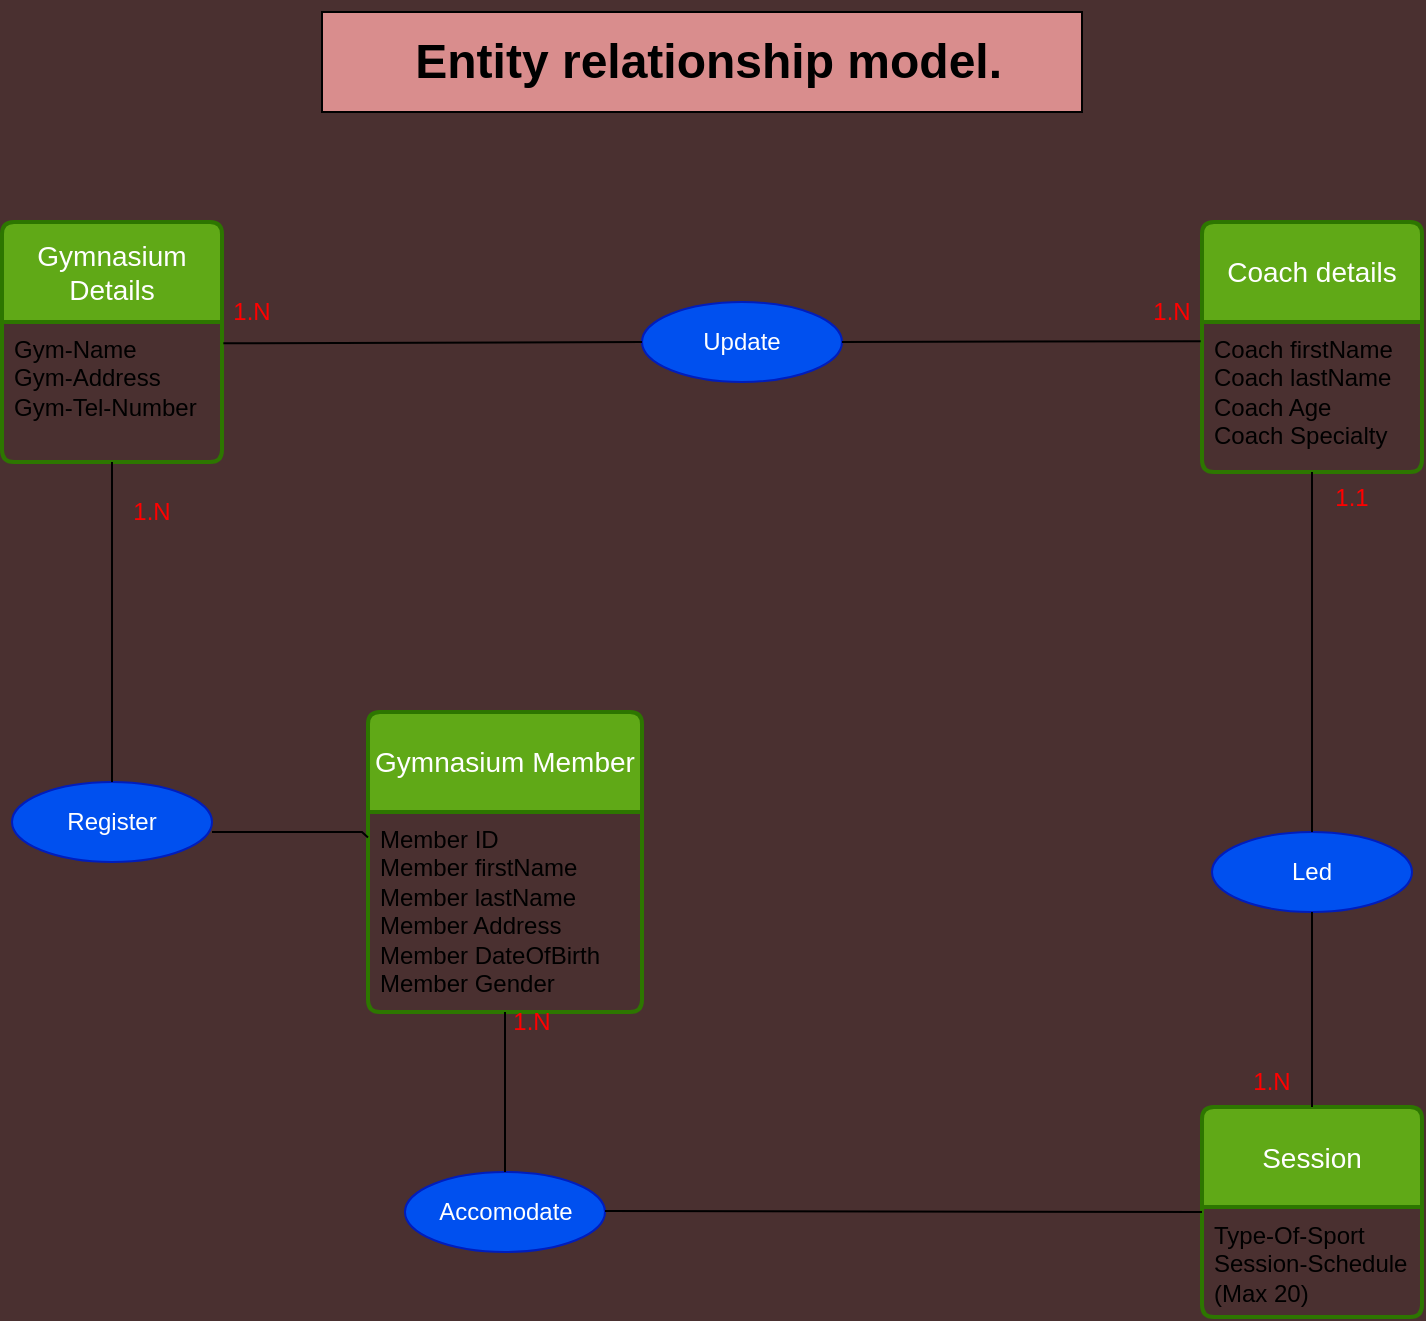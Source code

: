 <mxfile version="21.3.2" type="device">
  <diagram name="Page-1" id="dZoML2Zx6l9P9O03ALmX">
    <mxGraphModel dx="1134" dy="640" grid="1" gridSize="10" guides="1" tooltips="1" connect="1" arrows="1" fold="1" page="1" pageScale="1" pageWidth="850" pageHeight="1100" background="#4A3030" math="0" shadow="0">
      <root>
        <mxCell id="0" />
        <mxCell id="1" parent="0" />
        <mxCell id="tdB0jzjdTTwLOLydOA40-1" value="Gymnasium Details" style="swimlane;childLayout=stackLayout;horizontal=1;startSize=50;horizontalStack=0;rounded=1;fontSize=14;fontStyle=0;strokeWidth=2;resizeParent=0;resizeLast=1;shadow=0;dashed=0;align=center;arcSize=4;whiteSpace=wrap;html=1;fillColor=#60a917;fontColor=#ffffff;strokeColor=#2D7600;" parent="1" vertex="1">
          <mxGeometry x="30" y="235" width="110" height="120" as="geometry" />
        </mxCell>
        <mxCell id="tdB0jzjdTTwLOLydOA40-2" value="Gym-Name&lt;br&gt;Gym-Address&lt;br&gt;Gym-Tel-Number" style="align=left;strokeColor=none;fillColor=none;spacingLeft=4;fontSize=12;verticalAlign=top;resizable=0;rotatable=0;part=1;html=1;rounded=1;" parent="tdB0jzjdTTwLOLydOA40-1" vertex="1">
          <mxGeometry y="50" width="110" height="70" as="geometry" />
        </mxCell>
        <mxCell id="tdB0jzjdTTwLOLydOA40-3" value="Register" style="ellipse;whiteSpace=wrap;html=1;align=center;rounded=1;fillColor=#0050ef;fontColor=#ffffff;strokeColor=#001DBC;" parent="1" vertex="1">
          <mxGeometry x="35" y="515" width="100" height="40" as="geometry" />
        </mxCell>
        <mxCell id="tdB0jzjdTTwLOLydOA40-15" value="&lt;font color=&quot;#ff0000&quot;&gt;1.N&lt;/font&gt;" style="whiteSpace=wrap;html=1;align=center;rounded=1;strokeColor=none;fillColor=none;" parent="1" vertex="1">
          <mxGeometry x="140" y="260" width="30" height="40" as="geometry" />
        </mxCell>
        <mxCell id="tdB0jzjdTTwLOLydOA40-17" value="Gymnasium Member" style="swimlane;childLayout=stackLayout;horizontal=1;startSize=50;horizontalStack=0;rounded=1;fontSize=14;fontStyle=0;strokeWidth=2;resizeParent=0;resizeLast=1;shadow=0;dashed=0;align=center;arcSize=4;whiteSpace=wrap;html=1;fillColor=#60a917;fontColor=#ffffff;strokeColor=#2D7600;" parent="1" vertex="1">
          <mxGeometry x="213" y="480" width="137" height="150" as="geometry" />
        </mxCell>
        <mxCell id="tdB0jzjdTTwLOLydOA40-18" value="Member ID&lt;br&gt;Member firstName&lt;br&gt;Member lastName&lt;br&gt;Member Address&lt;br&gt;Member DateOfBirth&lt;br&gt;Member Gender" style="align=left;strokeColor=none;fillColor=none;spacingLeft=4;fontSize=12;verticalAlign=top;resizable=0;rotatable=0;part=1;html=1;rounded=1;" parent="tdB0jzjdTTwLOLydOA40-17" vertex="1">
          <mxGeometry y="50" width="137" height="100" as="geometry" />
        </mxCell>
        <mxCell id="tdB0jzjdTTwLOLydOA40-20" value="" style="endArrow=none;html=1;rounded=0;exitX=0.5;exitY=1;exitDx=0;exitDy=0;entryX=0.5;entryY=0;entryDx=0;entryDy=0;" parent="1" source="tdB0jzjdTTwLOLydOA40-2" target="tdB0jzjdTTwLOLydOA40-3" edge="1">
          <mxGeometry relative="1" as="geometry">
            <mxPoint x="470" y="430" as="sourcePoint" />
            <mxPoint x="90" y="460" as="targetPoint" />
          </mxGeometry>
        </mxCell>
        <mxCell id="tdB0jzjdTTwLOLydOA40-25" value="&lt;font color=&quot;#ff0000&quot;&gt;1.N&lt;/font&gt;" style="whiteSpace=wrap;html=1;align=center;rounded=1;strokeColor=none;fillColor=none;" parent="1" vertex="1">
          <mxGeometry x="85" y="355" width="40" height="50" as="geometry" />
        </mxCell>
        <mxCell id="tdB0jzjdTTwLOLydOA40-26" value="Coach details" style="swimlane;childLayout=stackLayout;horizontal=1;startSize=50;horizontalStack=0;rounded=1;fontSize=14;fontStyle=0;strokeWidth=2;resizeParent=0;resizeLast=1;shadow=0;dashed=0;align=center;arcSize=4;whiteSpace=wrap;html=1;fillColor=#60a917;fontColor=#ffffff;strokeColor=#2D7600;" parent="1" vertex="1">
          <mxGeometry x="630" y="235" width="110" height="125" as="geometry" />
        </mxCell>
        <mxCell id="tdB0jzjdTTwLOLydOA40-27" value="Coach firstName&lt;br&gt;Coach lastName&lt;br&gt;Coach Age&lt;br&gt;Coach Specialty" style="align=left;strokeColor=none;fillColor=none;spacingLeft=4;fontSize=12;verticalAlign=top;resizable=0;rotatable=0;part=1;html=1;rounded=1;" parent="tdB0jzjdTTwLOLydOA40-26" vertex="1">
          <mxGeometry y="50" width="110" height="75" as="geometry" />
        </mxCell>
        <mxCell id="tdB0jzjdTTwLOLydOA40-28" value="Update" style="ellipse;whiteSpace=wrap;html=1;align=center;rounded=1;fillColor=#0050ef;fontColor=#ffffff;strokeColor=#001DBC;" parent="1" vertex="1">
          <mxGeometry x="350" y="275" width="100" height="40" as="geometry" />
        </mxCell>
        <mxCell id="tdB0jzjdTTwLOLydOA40-29" value="" style="endArrow=none;html=1;rounded=0;entryX=-0.006;entryY=0.128;entryDx=0;entryDy=0;entryPerimeter=0;exitX=1;exitY=0.5;exitDx=0;exitDy=0;" parent="1" edge="1" target="tdB0jzjdTTwLOLydOA40-27" source="tdB0jzjdTTwLOLydOA40-28">
          <mxGeometry relative="1" as="geometry">
            <mxPoint x="460" y="294.5" as="sourcePoint" />
            <mxPoint x="530" y="290" as="targetPoint" />
            <Array as="points" />
          </mxGeometry>
        </mxCell>
        <mxCell id="tdB0jzjdTTwLOLydOA40-30" value="" style="endArrow=none;html=1;rounded=0;entryX=0;entryY=0.5;entryDx=0;entryDy=0;exitX=1.006;exitY=0.152;exitDx=0;exitDy=0;exitPerimeter=0;" parent="1" edge="1" target="tdB0jzjdTTwLOLydOA40-28" source="tdB0jzjdTTwLOLydOA40-2">
          <mxGeometry relative="1" as="geometry">
            <mxPoint x="150" y="295" as="sourcePoint" />
            <mxPoint x="190" y="290" as="targetPoint" />
          </mxGeometry>
        </mxCell>
        <mxCell id="tdB0jzjdTTwLOLydOA40-31" value="&lt;font color=&quot;#ff0000&quot;&gt;1.N&lt;/font&gt;" style="whiteSpace=wrap;html=1;align=center;rounded=1;strokeColor=none;fillColor=none;arcSize=50;" parent="1" vertex="1">
          <mxGeometry x="650" y="645" width="30" height="40" as="geometry" />
        </mxCell>
        <mxCell id="tdB0jzjdTTwLOLydOA40-32" value="&lt;font color=&quot;#ff0000&quot;&gt;1.1&lt;/font&gt;" style="whiteSpace=wrap;html=1;align=center;rounded=1;strokeColor=none;arcSize=0;fillColor=none;" parent="1" vertex="1">
          <mxGeometry x="690" y="355" width="30" height="35" as="geometry" />
        </mxCell>
        <mxCell id="tdB0jzjdTTwLOLydOA40-33" value="Session" style="swimlane;childLayout=stackLayout;horizontal=1;startSize=50;horizontalStack=0;rounded=1;fontSize=14;fontStyle=0;strokeWidth=2;resizeParent=0;resizeLast=1;shadow=0;dashed=0;align=center;arcSize=4;whiteSpace=wrap;html=1;fillColor=#60a917;fontColor=#ffffff;strokeColor=#2D7600;" parent="1" vertex="1">
          <mxGeometry x="630" y="677.5" width="110" height="105" as="geometry" />
        </mxCell>
        <mxCell id="tdB0jzjdTTwLOLydOA40-34" value="Type-Of-Sport&lt;br&gt;Session-Schedule&lt;br&gt;(Max 20)" style="align=left;strokeColor=none;fillColor=none;spacingLeft=4;fontSize=12;verticalAlign=top;resizable=0;rotatable=0;part=1;html=1;rounded=1;" parent="tdB0jzjdTTwLOLydOA40-33" vertex="1">
          <mxGeometry y="50" width="110" height="55" as="geometry" />
        </mxCell>
        <mxCell id="tdB0jzjdTTwLOLydOA40-45" value="&lt;font color=&quot;#ff0000&quot;&gt;1.N&lt;/font&gt;" style="whiteSpace=wrap;html=1;align=center;rounded=1;strokeColor=none;fillColor=none;" parent="1" vertex="1">
          <mxGeometry x="600" y="262.5" width="30" height="35" as="geometry" />
        </mxCell>
        <mxCell id="tdB0jzjdTTwLOLydOA40-48" value="Led" style="ellipse;whiteSpace=wrap;html=1;align=center;rounded=1;fillColor=#0050ef;fontColor=#ffffff;strokeColor=#001DBC;" parent="1" vertex="1">
          <mxGeometry x="635" y="540" width="100" height="40" as="geometry" />
        </mxCell>
        <mxCell id="tdB0jzjdTTwLOLydOA40-56" value="" style="endArrow=none;html=1;rounded=0;entryX=0;entryY=0.128;entryDx=0;entryDy=0;entryPerimeter=0;" parent="1" target="tdB0jzjdTTwLOLydOA40-18" edge="1">
          <mxGeometry relative="1" as="geometry">
            <mxPoint x="135" y="540" as="sourcePoint" />
            <mxPoint x="230" y="540" as="targetPoint" />
            <Array as="points">
              <mxPoint x="165" y="540" />
              <mxPoint x="210" y="540" />
            </Array>
          </mxGeometry>
        </mxCell>
        <mxCell id="tdB0jzjdTTwLOLydOA40-59" value="Accomodate" style="ellipse;whiteSpace=wrap;html=1;align=center;rounded=1;fillColor=#0050ef;fontColor=#ffffff;strokeColor=#001DBC;" parent="1" vertex="1">
          <mxGeometry x="231.5" y="710" width="100" height="40" as="geometry" />
        </mxCell>
        <mxCell id="tdB0jzjdTTwLOLydOA40-61" value="" style="endArrow=none;html=1;rounded=0;entryX=0.5;entryY=1;entryDx=0;entryDy=0;" parent="1" target="tdB0jzjdTTwLOLydOA40-27" edge="1" source="tdB0jzjdTTwLOLydOA40-48">
          <mxGeometry relative="1" as="geometry">
            <mxPoint x="685" y="490" as="sourcePoint" />
            <mxPoint x="560" y="540" as="targetPoint" />
            <Array as="points" />
          </mxGeometry>
        </mxCell>
        <mxCell id="tdB0jzjdTTwLOLydOA40-63" value="&lt;font color=&quot;#ff0000&quot;&gt;1.N&lt;/font&gt;" style="whiteSpace=wrap;html=1;align=center;rounded=1;strokeColor=none;fillColor=none;" parent="1" vertex="1">
          <mxGeometry x="280" y="620" width="30" height="30" as="geometry" />
        </mxCell>
        <mxCell id="Okbf7etq02Hx4nrPIe9W-4" value="" style="endArrow=none;html=1;rounded=0;exitX=0.5;exitY=1;exitDx=0;exitDy=0;entryX=0.5;entryY=0;entryDx=0;entryDy=0;" edge="1" parent="1" source="tdB0jzjdTTwLOLydOA40-18" target="tdB0jzjdTTwLOLydOA40-59">
          <mxGeometry relative="1" as="geometry">
            <mxPoint x="357" y="743" as="sourcePoint" />
            <mxPoint x="280" y="780" as="targetPoint" />
            <Array as="points" />
          </mxGeometry>
        </mxCell>
        <mxCell id="Okbf7etq02Hx4nrPIe9W-5" value="" style="endArrow=none;html=1;rounded=0;exitX=0;exitY=0.5;exitDx=0;exitDy=0;" edge="1" parent="1" source="tdB0jzjdTTwLOLydOA40-33">
          <mxGeometry relative="1" as="geometry">
            <mxPoint x="540" y="729.5" as="sourcePoint" />
            <mxPoint x="331.5" y="729.5" as="targetPoint" />
            <Array as="points" />
          </mxGeometry>
        </mxCell>
        <mxCell id="Okbf7etq02Hx4nrPIe9W-6" value="" style="endArrow=none;html=1;rounded=0;entryX=0.5;entryY=0;entryDx=0;entryDy=0;exitX=0.5;exitY=1;exitDx=0;exitDy=0;" edge="1" parent="1" source="tdB0jzjdTTwLOLydOA40-48" target="tdB0jzjdTTwLOLydOA40-33">
          <mxGeometry relative="1" as="geometry">
            <mxPoint x="685" y="600" as="sourcePoint" />
            <mxPoint x="560" y="580" as="targetPoint" />
            <Array as="points" />
          </mxGeometry>
        </mxCell>
        <mxCell id="Okbf7etq02Hx4nrPIe9W-7" value="&lt;h1&gt;&amp;nbsp;Entity relationship model.&lt;/h1&gt;" style="rounded=0;whiteSpace=wrap;html=1;fillColor=#D98D8D;" vertex="1" parent="1">
          <mxGeometry x="190" y="130" width="380" height="50" as="geometry" />
        </mxCell>
      </root>
    </mxGraphModel>
  </diagram>
</mxfile>
